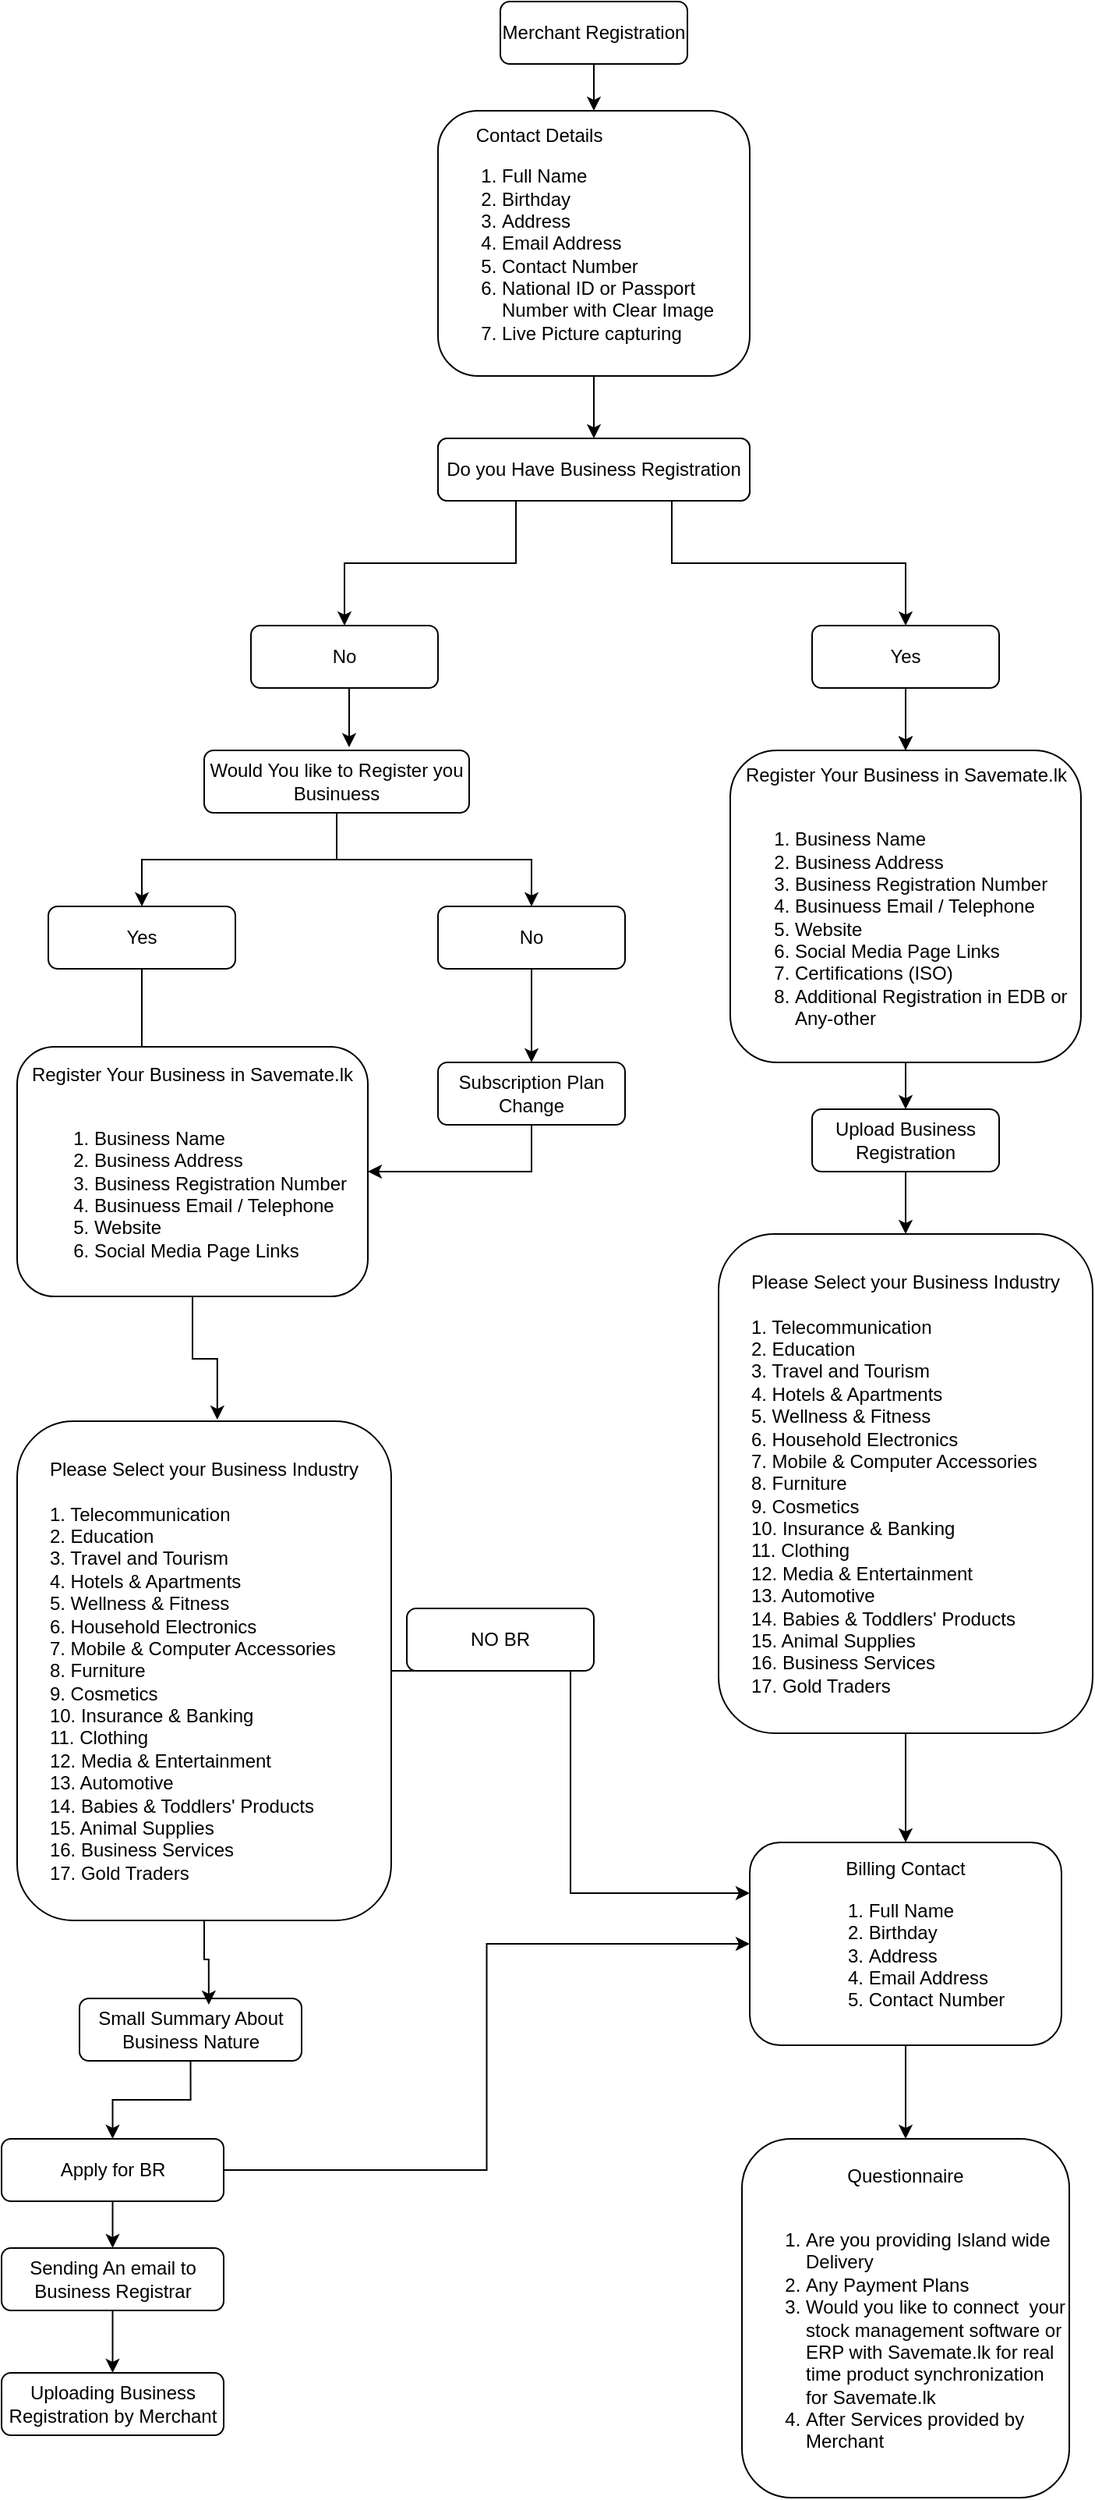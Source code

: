 <mxfile version="26.0.10">
  <diagram id="C5RBs43oDa-KdzZeNtuy" name="Page-1">
    <mxGraphModel dx="1434" dy="754" grid="1" gridSize="10" guides="1" tooltips="1" connect="1" arrows="1" fold="1" page="1" pageScale="1" pageWidth="827" pageHeight="1169" math="0" shadow="0">
      <root>
        <mxCell id="WIyWlLk6GJQsqaUBKTNV-0" />
        <mxCell id="WIyWlLk6GJQsqaUBKTNV-1" parent="WIyWlLk6GJQsqaUBKTNV-0" />
        <mxCell id="qfl9MBtD9tE9nQpcT406-1" style="edgeStyle=orthogonalEdgeStyle;rounded=0;orthogonalLoop=1;jettySize=auto;html=1;exitX=0.5;exitY=1;exitDx=0;exitDy=0;entryX=0.5;entryY=0;entryDx=0;entryDy=0;" edge="1" parent="WIyWlLk6GJQsqaUBKTNV-1" source="WIyWlLk6GJQsqaUBKTNV-3" target="WIyWlLk6GJQsqaUBKTNV-7">
          <mxGeometry relative="1" as="geometry" />
        </mxCell>
        <mxCell id="WIyWlLk6GJQsqaUBKTNV-3" value="Merchant Registration" style="rounded=1;whiteSpace=wrap;html=1;fontSize=12;glass=0;strokeWidth=1;shadow=0;" parent="WIyWlLk6GJQsqaUBKTNV-1" vertex="1">
          <mxGeometry x="320" y="40" width="120" height="40" as="geometry" />
        </mxCell>
        <mxCell id="qfl9MBtD9tE9nQpcT406-4" style="edgeStyle=orthogonalEdgeStyle;rounded=0;orthogonalLoop=1;jettySize=auto;html=1;exitX=0.5;exitY=1;exitDx=0;exitDy=0;" edge="1" parent="WIyWlLk6GJQsqaUBKTNV-1" source="WIyWlLk6GJQsqaUBKTNV-7" target="qfl9MBtD9tE9nQpcT406-3">
          <mxGeometry relative="1" as="geometry" />
        </mxCell>
        <mxCell id="WIyWlLk6GJQsqaUBKTNV-7" value="&lt;div align=&quot;left&quot;&gt;&amp;nbsp;&amp;nbsp;&amp;nbsp;&amp;nbsp;&amp;nbsp;&amp;nbsp; Contact Details&lt;br&gt;&lt;ol&gt;&lt;li&gt;Full Name&lt;/li&gt;&lt;li&gt;Birthday&lt;/li&gt;&lt;li&gt;Address&lt;br&gt;&lt;/li&gt;&lt;li&gt;Email Address&lt;/li&gt;&lt;li&gt;Contact Number&lt;/li&gt;&lt;li&gt;National ID or Passport Number with Clear Image&lt;br&gt;&lt;/li&gt;&lt;li&gt;Live Picture capturing&lt;br&gt;&lt;/li&gt;&lt;/ol&gt;&lt;/div&gt;" style="rounded=1;whiteSpace=wrap;html=1;fontSize=12;glass=0;strokeWidth=1;shadow=0;" parent="WIyWlLk6GJQsqaUBKTNV-1" vertex="1">
          <mxGeometry x="280" y="110" width="200" height="170" as="geometry" />
        </mxCell>
        <mxCell id="qfl9MBtD9tE9nQpcT406-3" value="Select Business Type" style="rounded=1;whiteSpace=wrap;html=1;fontSize=12;glass=0;strokeWidth=1;shadow=0;" vertex="1" parent="WIyWlLk6GJQsqaUBKTNV-1">
          <mxGeometry x="280" y="320" width="200" height="40" as="geometry" />
        </mxCell>
        <mxCell id="qfl9MBtD9tE9nQpcT406-8" style="edgeStyle=orthogonalEdgeStyle;rounded=0;orthogonalLoop=1;jettySize=auto;html=1;exitX=0.25;exitY=1;exitDx=0;exitDy=0;entryX=0.5;entryY=0;entryDx=0;entryDy=0;" edge="1" parent="WIyWlLk6GJQsqaUBKTNV-1" source="qfl9MBtD9tE9nQpcT406-5" target="qfl9MBtD9tE9nQpcT406-6">
          <mxGeometry relative="1" as="geometry" />
        </mxCell>
        <mxCell id="qfl9MBtD9tE9nQpcT406-9" style="edgeStyle=orthogonalEdgeStyle;rounded=0;orthogonalLoop=1;jettySize=auto;html=1;exitX=0.75;exitY=1;exitDx=0;exitDy=0;" edge="1" parent="WIyWlLk6GJQsqaUBKTNV-1" source="qfl9MBtD9tE9nQpcT406-5" target="qfl9MBtD9tE9nQpcT406-7">
          <mxGeometry relative="1" as="geometry" />
        </mxCell>
        <mxCell id="qfl9MBtD9tE9nQpcT406-5" value="&lt;div&gt;Do you Have Business Registration&lt;/div&gt;" style="rounded=1;whiteSpace=wrap;html=1;fontSize=12;glass=0;strokeWidth=1;shadow=0;" vertex="1" parent="WIyWlLk6GJQsqaUBKTNV-1">
          <mxGeometry x="280" y="320" width="200" height="40" as="geometry" />
        </mxCell>
        <mxCell id="qfl9MBtD9tE9nQpcT406-6" value="No" style="rounded=1;whiteSpace=wrap;html=1;fontSize=12;glass=0;strokeWidth=1;shadow=0;" vertex="1" parent="WIyWlLk6GJQsqaUBKTNV-1">
          <mxGeometry x="160" y="440" width="120" height="40" as="geometry" />
        </mxCell>
        <mxCell id="qfl9MBtD9tE9nQpcT406-12" style="edgeStyle=orthogonalEdgeStyle;rounded=0;orthogonalLoop=1;jettySize=auto;html=1;exitX=0.5;exitY=1;exitDx=0;exitDy=0;entryX=0.5;entryY=0;entryDx=0;entryDy=0;" edge="1" parent="WIyWlLk6GJQsqaUBKTNV-1" source="qfl9MBtD9tE9nQpcT406-7" target="qfl9MBtD9tE9nQpcT406-10">
          <mxGeometry relative="1" as="geometry" />
        </mxCell>
        <mxCell id="qfl9MBtD9tE9nQpcT406-20" value="" style="edgeStyle=orthogonalEdgeStyle;rounded=0;orthogonalLoop=1;jettySize=auto;html=1;" edge="1" parent="WIyWlLk6GJQsqaUBKTNV-1" source="qfl9MBtD9tE9nQpcT406-7" target="qfl9MBtD9tE9nQpcT406-10">
          <mxGeometry relative="1" as="geometry" />
        </mxCell>
        <mxCell id="qfl9MBtD9tE9nQpcT406-7" value="Yes" style="rounded=1;whiteSpace=wrap;html=1;fontSize=12;glass=0;strokeWidth=1;shadow=0;" vertex="1" parent="WIyWlLk6GJQsqaUBKTNV-1">
          <mxGeometry x="520" y="440" width="120" height="40" as="geometry" />
        </mxCell>
        <mxCell id="qfl9MBtD9tE9nQpcT406-16" style="edgeStyle=orthogonalEdgeStyle;rounded=0;orthogonalLoop=1;jettySize=auto;html=1;exitX=0.5;exitY=1;exitDx=0;exitDy=0;entryX=0.5;entryY=0;entryDx=0;entryDy=0;" edge="1" parent="WIyWlLk6GJQsqaUBKTNV-1" source="qfl9MBtD9tE9nQpcT406-10" target="qfl9MBtD9tE9nQpcT406-15">
          <mxGeometry relative="1" as="geometry" />
        </mxCell>
        <mxCell id="qfl9MBtD9tE9nQpcT406-10" value="&lt;div&gt;Register Your Business in Savemate.lk&lt;/div&gt;&lt;div&gt;&lt;br&gt;&lt;/div&gt;&lt;div align=&quot;left&quot;&gt;&lt;ol&gt;&lt;li&gt;Business Name&lt;br&gt;&lt;/li&gt;&lt;li&gt;Business Address&lt;br&gt;&lt;/li&gt;&lt;li&gt;Business Registration Number&lt;br&gt;&lt;/li&gt;&lt;li&gt;Businuess Email / Telephone &lt;br&gt;&lt;/li&gt;&lt;li&gt;Website&lt;/li&gt;&lt;li&gt;Social Media Page Links&lt;/li&gt;&lt;li&gt;Certifications (ISO)&lt;/li&gt;&lt;li&gt;Additional Registration in EDB or Any-other &lt;br&gt;&lt;/li&gt;&lt;/ol&gt;&lt;/div&gt;" style="rounded=1;whiteSpace=wrap;html=1;fontSize=12;glass=0;strokeWidth=1;shadow=0;" vertex="1" parent="WIyWlLk6GJQsqaUBKTNV-1">
          <mxGeometry x="467.5" y="520" width="225" height="200" as="geometry" />
        </mxCell>
        <mxCell id="qfl9MBtD9tE9nQpcT406-19" style="edgeStyle=orthogonalEdgeStyle;rounded=0;orthogonalLoop=1;jettySize=auto;html=1;" edge="1" parent="WIyWlLk6GJQsqaUBKTNV-1" source="qfl9MBtD9tE9nQpcT406-13" target="qfl9MBtD9tE9nQpcT406-18">
          <mxGeometry relative="1" as="geometry" />
        </mxCell>
        <mxCell id="qfl9MBtD9tE9nQpcT406-13" value="&lt;div&gt;Please Select your&amp;nbsp;Business Industry&lt;/div&gt;&lt;div&gt;&lt;br&gt;&lt;/div&gt;&lt;div align=&quot;left&quot;&gt;1. Telecommunication&lt;br&gt;2. Education&lt;br&gt;3. Travel and Tourism&lt;br&gt;4. Hotels &amp;amp; Apartments&lt;br&gt;5. Wellness &amp;amp; Fitness&lt;br&gt;6. Household Electronics&lt;br&gt;7. Mobile &amp;amp; Computer Accessories&lt;br&gt;8. Furniture&lt;br&gt;9. Cosmetics&lt;br&gt;10. Insurance &amp;amp; Banking&lt;br&gt;11. Clothing&lt;br&gt;12. Media &amp;amp; Entertainment&lt;br&gt;13. Automotive&lt;br&gt;14. Babies &amp;amp; Toddlers&#39; Products&lt;br&gt;15. Animal Supplies&lt;br&gt;16. Business Services&lt;br&gt;17. Gold Traders&lt;/div&gt;" style="rounded=1;whiteSpace=wrap;html=1;fontSize=12;glass=0;strokeWidth=1;shadow=0;" vertex="1" parent="WIyWlLk6GJQsqaUBKTNV-1">
          <mxGeometry x="460" y="830" width="240" height="320" as="geometry" />
        </mxCell>
        <mxCell id="qfl9MBtD9tE9nQpcT406-17" style="edgeStyle=orthogonalEdgeStyle;rounded=0;orthogonalLoop=1;jettySize=auto;html=1;exitX=0.5;exitY=1;exitDx=0;exitDy=0;entryX=0.5;entryY=0;entryDx=0;entryDy=0;" edge="1" parent="WIyWlLk6GJQsqaUBKTNV-1" source="qfl9MBtD9tE9nQpcT406-15" target="qfl9MBtD9tE9nQpcT406-13">
          <mxGeometry relative="1" as="geometry" />
        </mxCell>
        <mxCell id="qfl9MBtD9tE9nQpcT406-15" value="Upload Business Registration " style="rounded=1;whiteSpace=wrap;html=1;fontSize=12;glass=0;strokeWidth=1;shadow=0;" vertex="1" parent="WIyWlLk6GJQsqaUBKTNV-1">
          <mxGeometry x="520" y="750" width="120" height="40" as="geometry" />
        </mxCell>
        <mxCell id="qfl9MBtD9tE9nQpcT406-22" style="edgeStyle=orthogonalEdgeStyle;rounded=0;orthogonalLoop=1;jettySize=auto;html=1;exitX=0.5;exitY=1;exitDx=0;exitDy=0;entryX=0.5;entryY=0;entryDx=0;entryDy=0;" edge="1" parent="WIyWlLk6GJQsqaUBKTNV-1" source="qfl9MBtD9tE9nQpcT406-18" target="qfl9MBtD9tE9nQpcT406-21">
          <mxGeometry relative="1" as="geometry" />
        </mxCell>
        <mxCell id="qfl9MBtD9tE9nQpcT406-18" value="&lt;div&gt;Billing Contact&lt;/div&gt;&lt;div align=&quot;left&quot;&gt;&lt;ol&gt;&lt;li&gt;Full Name&lt;/li&gt;&lt;li&gt;Birthday&lt;/li&gt;&lt;li&gt;Address&lt;br&gt;&lt;/li&gt;&lt;li&gt;Email Address&lt;/li&gt;&lt;li&gt;Contact Number&lt;/li&gt;&lt;/ol&gt;&lt;/div&gt;" style="rounded=1;whiteSpace=wrap;html=1;fontSize=12;glass=0;strokeWidth=1;shadow=0;" vertex="1" parent="WIyWlLk6GJQsqaUBKTNV-1">
          <mxGeometry x="480" y="1220" width="200" height="130" as="geometry" />
        </mxCell>
        <mxCell id="qfl9MBtD9tE9nQpcT406-21" value="&lt;div&gt;Questionnaire&lt;/div&gt;&lt;div&gt;&lt;br&gt;&lt;/div&gt;&lt;div align=&quot;left&quot;&gt;&lt;ol&gt;&lt;li&gt;Are you providing Island wide Delivery&lt;/li&gt;&lt;li&gt;Any Payment Plans &lt;br&gt;&lt;/li&gt;&lt;li&gt;Would you like to connect&amp;nbsp; your stock management software or ERP with Savemate.lk for real time product synchronization for Savemate.lk&lt;/li&gt;&lt;li&gt;After Services provided by Merchant&lt;br&gt;&lt;/li&gt;&lt;/ol&gt;&lt;/div&gt;" style="rounded=1;whiteSpace=wrap;html=1;fontSize=12;glass=0;strokeWidth=1;shadow=0;" vertex="1" parent="WIyWlLk6GJQsqaUBKTNV-1">
          <mxGeometry x="475" y="1410" width="210" height="230" as="geometry" />
        </mxCell>
        <mxCell id="qfl9MBtD9tE9nQpcT406-27" style="edgeStyle=orthogonalEdgeStyle;rounded=0;orthogonalLoop=1;jettySize=auto;html=1;exitX=0.5;exitY=1;exitDx=0;exitDy=0;entryX=0.5;entryY=0;entryDx=0;entryDy=0;" edge="1" parent="WIyWlLk6GJQsqaUBKTNV-1" source="qfl9MBtD9tE9nQpcT406-23" target="qfl9MBtD9tE9nQpcT406-25">
          <mxGeometry relative="1" as="geometry" />
        </mxCell>
        <mxCell id="qfl9MBtD9tE9nQpcT406-28" style="edgeStyle=orthogonalEdgeStyle;rounded=0;orthogonalLoop=1;jettySize=auto;html=1;exitX=0.5;exitY=1;exitDx=0;exitDy=0;entryX=0.5;entryY=0;entryDx=0;entryDy=0;" edge="1" parent="WIyWlLk6GJQsqaUBKTNV-1" source="qfl9MBtD9tE9nQpcT406-23" target="qfl9MBtD9tE9nQpcT406-26">
          <mxGeometry relative="1" as="geometry" />
        </mxCell>
        <mxCell id="qfl9MBtD9tE9nQpcT406-23" value="Would You like to Register you Businuess" style="rounded=1;whiteSpace=wrap;html=1;fontSize=12;glass=0;strokeWidth=1;shadow=0;" vertex="1" parent="WIyWlLk6GJQsqaUBKTNV-1">
          <mxGeometry x="130" y="520" width="170" height="40" as="geometry" />
        </mxCell>
        <mxCell id="qfl9MBtD9tE9nQpcT406-24" style="edgeStyle=orthogonalEdgeStyle;rounded=0;orthogonalLoop=1;jettySize=auto;html=1;exitX=0.5;exitY=1;exitDx=0;exitDy=0;entryX=0.547;entryY=-0.05;entryDx=0;entryDy=0;entryPerimeter=0;" edge="1" parent="WIyWlLk6GJQsqaUBKTNV-1" source="qfl9MBtD9tE9nQpcT406-6" target="qfl9MBtD9tE9nQpcT406-23">
          <mxGeometry relative="1" as="geometry" />
        </mxCell>
        <mxCell id="qfl9MBtD9tE9nQpcT406-25" value="Yes" style="rounded=1;whiteSpace=wrap;html=1;fontSize=12;glass=0;strokeWidth=1;shadow=0;" vertex="1" parent="WIyWlLk6GJQsqaUBKTNV-1">
          <mxGeometry x="30" y="620" width="120" height="40" as="geometry" />
        </mxCell>
        <mxCell id="qfl9MBtD9tE9nQpcT406-45" style="edgeStyle=orthogonalEdgeStyle;rounded=0;orthogonalLoop=1;jettySize=auto;html=1;exitX=0.5;exitY=1;exitDx=0;exitDy=0;entryX=0.5;entryY=0;entryDx=0;entryDy=0;" edge="1" parent="WIyWlLk6GJQsqaUBKTNV-1" source="qfl9MBtD9tE9nQpcT406-26" target="qfl9MBtD9tE9nQpcT406-44">
          <mxGeometry relative="1" as="geometry" />
        </mxCell>
        <mxCell id="qfl9MBtD9tE9nQpcT406-26" value="No" style="rounded=1;whiteSpace=wrap;html=1;fontSize=12;glass=0;strokeWidth=1;shadow=0;" vertex="1" parent="WIyWlLk6GJQsqaUBKTNV-1">
          <mxGeometry x="280" y="620" width="120" height="40" as="geometry" />
        </mxCell>
        <mxCell id="qfl9MBtD9tE9nQpcT406-30" style="edgeStyle=orthogonalEdgeStyle;rounded=0;orthogonalLoop=1;jettySize=auto;html=1;exitX=0.5;exitY=1;exitDx=0;exitDy=0;entryX=0.684;entryY=0.05;entryDx=0;entryDy=0;entryPerimeter=0;" edge="1" parent="WIyWlLk6GJQsqaUBKTNV-1" source="qfl9MBtD9tE9nQpcT406-25">
          <mxGeometry relative="1" as="geometry">
            <mxPoint x="89.96" y="722" as="targetPoint" />
          </mxGeometry>
        </mxCell>
        <mxCell id="qfl9MBtD9tE9nQpcT406-31" value="&lt;div&gt;Register Your Business in Savemate.lk&lt;/div&gt;&lt;div&gt;&lt;br&gt;&lt;/div&gt;&lt;div align=&quot;left&quot;&gt;&lt;ol&gt;&lt;li&gt;Business Name&lt;br&gt;&lt;/li&gt;&lt;li&gt;Business Address&lt;br&gt;&lt;/li&gt;&lt;li&gt;Business Registration Number&lt;br&gt;&lt;/li&gt;&lt;li&gt;Businuess Email / Telephone &lt;br&gt;&lt;/li&gt;&lt;li&gt;Website&lt;/li&gt;&lt;li&gt;Social Media Page Links&lt;br&gt;&lt;/li&gt;&lt;/ol&gt;&lt;/div&gt;" style="rounded=1;whiteSpace=wrap;html=1;fontSize=12;glass=0;strokeWidth=1;shadow=0;" vertex="1" parent="WIyWlLk6GJQsqaUBKTNV-1">
          <mxGeometry x="10" y="710" width="225" height="160" as="geometry" />
        </mxCell>
        <mxCell id="qfl9MBtD9tE9nQpcT406-47" style="edgeStyle=orthogonalEdgeStyle;rounded=0;orthogonalLoop=1;jettySize=auto;html=1;exitX=1;exitY=0.5;exitDx=0;exitDy=0;entryX=0;entryY=0.25;entryDx=0;entryDy=0;" edge="1" parent="WIyWlLk6GJQsqaUBKTNV-1" source="qfl9MBtD9tE9nQpcT406-32" target="qfl9MBtD9tE9nQpcT406-18">
          <mxGeometry relative="1" as="geometry" />
        </mxCell>
        <mxCell id="qfl9MBtD9tE9nQpcT406-32" value="&lt;div&gt;Please Select your&amp;nbsp;Business Industry&lt;/div&gt;&lt;div&gt;&lt;br&gt;&lt;/div&gt;&lt;div align=&quot;left&quot;&gt;1. Telecommunication&lt;br&gt;2. Education&lt;br&gt;3. Travel and Tourism&lt;br&gt;4. Hotels &amp;amp; Apartments&lt;br&gt;5. Wellness &amp;amp; Fitness&lt;br&gt;6. Household Electronics&lt;br&gt;7. Mobile &amp;amp; Computer Accessories&lt;br&gt;8. Furniture&lt;br&gt;9. Cosmetics&lt;br&gt;10. Insurance &amp;amp; Banking&lt;br&gt;11. Clothing&lt;br&gt;12. Media &amp;amp; Entertainment&lt;br&gt;13. Automotive&lt;br&gt;14. Babies &amp;amp; Toddlers&#39; Products&lt;br&gt;15. Animal Supplies&lt;br&gt;16. Business Services&lt;br&gt;17. Gold Traders&lt;/div&gt;" style="rounded=1;whiteSpace=wrap;html=1;fontSize=12;glass=0;strokeWidth=1;shadow=0;" vertex="1" parent="WIyWlLk6GJQsqaUBKTNV-1">
          <mxGeometry x="10" y="950" width="240" height="320" as="geometry" />
        </mxCell>
        <mxCell id="qfl9MBtD9tE9nQpcT406-33" style="edgeStyle=orthogonalEdgeStyle;rounded=0;orthogonalLoop=1;jettySize=auto;html=1;exitX=0.5;exitY=1;exitDx=0;exitDy=0;entryX=0.535;entryY=-0.003;entryDx=0;entryDy=0;entryPerimeter=0;" edge="1" parent="WIyWlLk6GJQsqaUBKTNV-1" source="qfl9MBtD9tE9nQpcT406-31" target="qfl9MBtD9tE9nQpcT406-32">
          <mxGeometry relative="1" as="geometry" />
        </mxCell>
        <mxCell id="qfl9MBtD9tE9nQpcT406-37" style="edgeStyle=orthogonalEdgeStyle;rounded=0;orthogonalLoop=1;jettySize=auto;html=1;exitX=0.5;exitY=1;exitDx=0;exitDy=0;" edge="1" parent="WIyWlLk6GJQsqaUBKTNV-1" source="qfl9MBtD9tE9nQpcT406-34" target="qfl9MBtD9tE9nQpcT406-36">
          <mxGeometry relative="1" as="geometry" />
        </mxCell>
        <mxCell id="qfl9MBtD9tE9nQpcT406-34" value="Small Summary About Business Nature" style="rounded=1;whiteSpace=wrap;html=1;fontSize=12;glass=0;strokeWidth=1;shadow=0;" vertex="1" parent="WIyWlLk6GJQsqaUBKTNV-1">
          <mxGeometry x="50" y="1320" width="142.5" height="40" as="geometry" />
        </mxCell>
        <mxCell id="qfl9MBtD9tE9nQpcT406-35" style="edgeStyle=orthogonalEdgeStyle;rounded=0;orthogonalLoop=1;jettySize=auto;html=1;exitX=0.5;exitY=1;exitDx=0;exitDy=0;entryX=0.582;entryY=0.1;entryDx=0;entryDy=0;entryPerimeter=0;" edge="1" parent="WIyWlLk6GJQsqaUBKTNV-1" source="qfl9MBtD9tE9nQpcT406-32" target="qfl9MBtD9tE9nQpcT406-34">
          <mxGeometry relative="1" as="geometry" />
        </mxCell>
        <mxCell id="qfl9MBtD9tE9nQpcT406-39" style="edgeStyle=orthogonalEdgeStyle;rounded=0;orthogonalLoop=1;jettySize=auto;html=1;exitX=0.5;exitY=1;exitDx=0;exitDy=0;entryX=0.5;entryY=0;entryDx=0;entryDy=0;" edge="1" parent="WIyWlLk6GJQsqaUBKTNV-1" source="qfl9MBtD9tE9nQpcT406-36" target="qfl9MBtD9tE9nQpcT406-38">
          <mxGeometry relative="1" as="geometry" />
        </mxCell>
        <mxCell id="qfl9MBtD9tE9nQpcT406-40" style="edgeStyle=orthogonalEdgeStyle;rounded=0;orthogonalLoop=1;jettySize=auto;html=1;exitX=1;exitY=0.5;exitDx=0;exitDy=0;entryX=0;entryY=0.5;entryDx=0;entryDy=0;" edge="1" parent="WIyWlLk6GJQsqaUBKTNV-1" source="qfl9MBtD9tE9nQpcT406-36" target="qfl9MBtD9tE9nQpcT406-18">
          <mxGeometry relative="1" as="geometry" />
        </mxCell>
        <mxCell id="qfl9MBtD9tE9nQpcT406-36" value="Apply for BR" style="rounded=1;whiteSpace=wrap;html=1;fontSize=12;glass=0;strokeWidth=1;shadow=0;" vertex="1" parent="WIyWlLk6GJQsqaUBKTNV-1">
          <mxGeometry y="1410" width="142.5" height="40" as="geometry" />
        </mxCell>
        <mxCell id="qfl9MBtD9tE9nQpcT406-42" style="edgeStyle=orthogonalEdgeStyle;rounded=0;orthogonalLoop=1;jettySize=auto;html=1;exitX=0.5;exitY=1;exitDx=0;exitDy=0;entryX=0.5;entryY=0;entryDx=0;entryDy=0;" edge="1" parent="WIyWlLk6GJQsqaUBKTNV-1" source="qfl9MBtD9tE9nQpcT406-38" target="qfl9MBtD9tE9nQpcT406-41">
          <mxGeometry relative="1" as="geometry" />
        </mxCell>
        <mxCell id="qfl9MBtD9tE9nQpcT406-38" value="Sending An email to Business Registrar " style="rounded=1;whiteSpace=wrap;html=1;fontSize=12;glass=0;strokeWidth=1;shadow=0;" vertex="1" parent="WIyWlLk6GJQsqaUBKTNV-1">
          <mxGeometry y="1480" width="142.5" height="40" as="geometry" />
        </mxCell>
        <mxCell id="qfl9MBtD9tE9nQpcT406-41" value="Uploading Business Registration by Merchant" style="rounded=1;whiteSpace=wrap;html=1;fontSize=12;glass=0;strokeWidth=1;shadow=0;" vertex="1" parent="WIyWlLk6GJQsqaUBKTNV-1">
          <mxGeometry y="1560" width="142.5" height="40" as="geometry" />
        </mxCell>
        <mxCell id="qfl9MBtD9tE9nQpcT406-46" style="edgeStyle=orthogonalEdgeStyle;rounded=0;orthogonalLoop=1;jettySize=auto;html=1;exitX=0.5;exitY=1;exitDx=0;exitDy=0;entryX=1;entryY=0.5;entryDx=0;entryDy=0;" edge="1" parent="WIyWlLk6GJQsqaUBKTNV-1" source="qfl9MBtD9tE9nQpcT406-44" target="qfl9MBtD9tE9nQpcT406-31">
          <mxGeometry relative="1" as="geometry" />
        </mxCell>
        <mxCell id="qfl9MBtD9tE9nQpcT406-44" value="Subscription Plan Change" style="rounded=1;whiteSpace=wrap;html=1;fontSize=12;glass=0;strokeWidth=1;shadow=0;" vertex="1" parent="WIyWlLk6GJQsqaUBKTNV-1">
          <mxGeometry x="280" y="720" width="120" height="40" as="geometry" />
        </mxCell>
        <mxCell id="qfl9MBtD9tE9nQpcT406-48" value="&lt;div&gt;NO BR&lt;/div&gt;" style="rounded=1;whiteSpace=wrap;html=1;fontSize=12;glass=0;strokeWidth=1;shadow=0;" vertex="1" parent="WIyWlLk6GJQsqaUBKTNV-1">
          <mxGeometry x="260" y="1070" width="120" height="40" as="geometry" />
        </mxCell>
      </root>
    </mxGraphModel>
  </diagram>
</mxfile>
